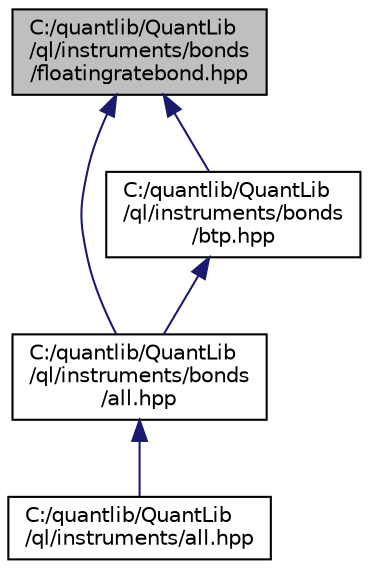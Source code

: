 digraph "C:/quantlib/QuantLib/ql/instruments/bonds/floatingratebond.hpp"
{
  edge [fontname="Helvetica",fontsize="10",labelfontname="Helvetica",labelfontsize="10"];
  node [fontname="Helvetica",fontsize="10",shape=record];
  Node1 [label="C:/quantlib/QuantLib\l/ql/instruments/bonds\l/floatingratebond.hpp",height=0.2,width=0.4,color="black", fillcolor="grey75", style="filled", fontcolor="black"];
  Node1 -> Node2 [dir="back",color="midnightblue",fontsize="10",style="solid"];
  Node2 [label="C:/quantlib/QuantLib\l/ql/instruments/bonds\l/all.hpp",height=0.2,width=0.4,color="black", fillcolor="white", style="filled",URL="$bonds_2all_8hpp_source.html"];
  Node2 -> Node3 [dir="back",color="midnightblue",fontsize="10",style="solid"];
  Node3 [label="C:/quantlib/QuantLib\l/ql/instruments/all.hpp",height=0.2,width=0.4,color="black", fillcolor="white", style="filled",URL="$all_8hpp_source.html"];
  Node1 -> Node4 [dir="back",color="midnightblue",fontsize="10",style="solid"];
  Node4 [label="C:/quantlib/QuantLib\l/ql/instruments/bonds\l/btp.hpp",height=0.2,width=0.4,color="black", fillcolor="white", style="filled",URL="$btp_8hpp.html",tooltip="Italian BTP (Buoni Poliennali del Tesoro) fixed rate bond. "];
  Node4 -> Node2 [dir="back",color="midnightblue",fontsize="10",style="solid"];
}
